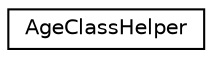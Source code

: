 digraph "Graphical Class Hierarchy"
{
 // LATEX_PDF_SIZE
  edge [fontname="Helvetica",fontsize="10",labelfontname="Helvetica",labelfontsize="10"];
  node [fontname="Helvetica",fontsize="10",shape=record];
  rankdir="LR";
  Node0 [label="AgeClassHelper",height=0.2,width=0.4,color="black", fillcolor="white", style="filled",URL="$classmoja_1_1modules_1_1cbm_1_1AgeClassHelper.html",tooltip=" "];
}
